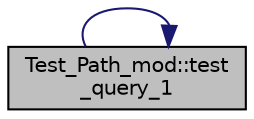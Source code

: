 digraph "Test_Path_mod::test_query_1"
{
 // LATEX_PDF_SIZE
  edge [fontname="Helvetica",fontsize="10",labelfontname="Helvetica",labelfontsize="10"];
  node [fontname="Helvetica",fontsize="10",shape=record];
  rankdir="LR";
  Node1 [label="Test_Path_mod::test\l_query_1",height=0.2,width=0.4,color="black", fillcolor="grey75", style="filled", fontcolor="black",tooltip="When the original path is not allocated, guery() must return an error message."];
  Node1 -> Node1 [color="midnightblue",fontsize="10",style="solid",fontname="Helvetica"];
}
